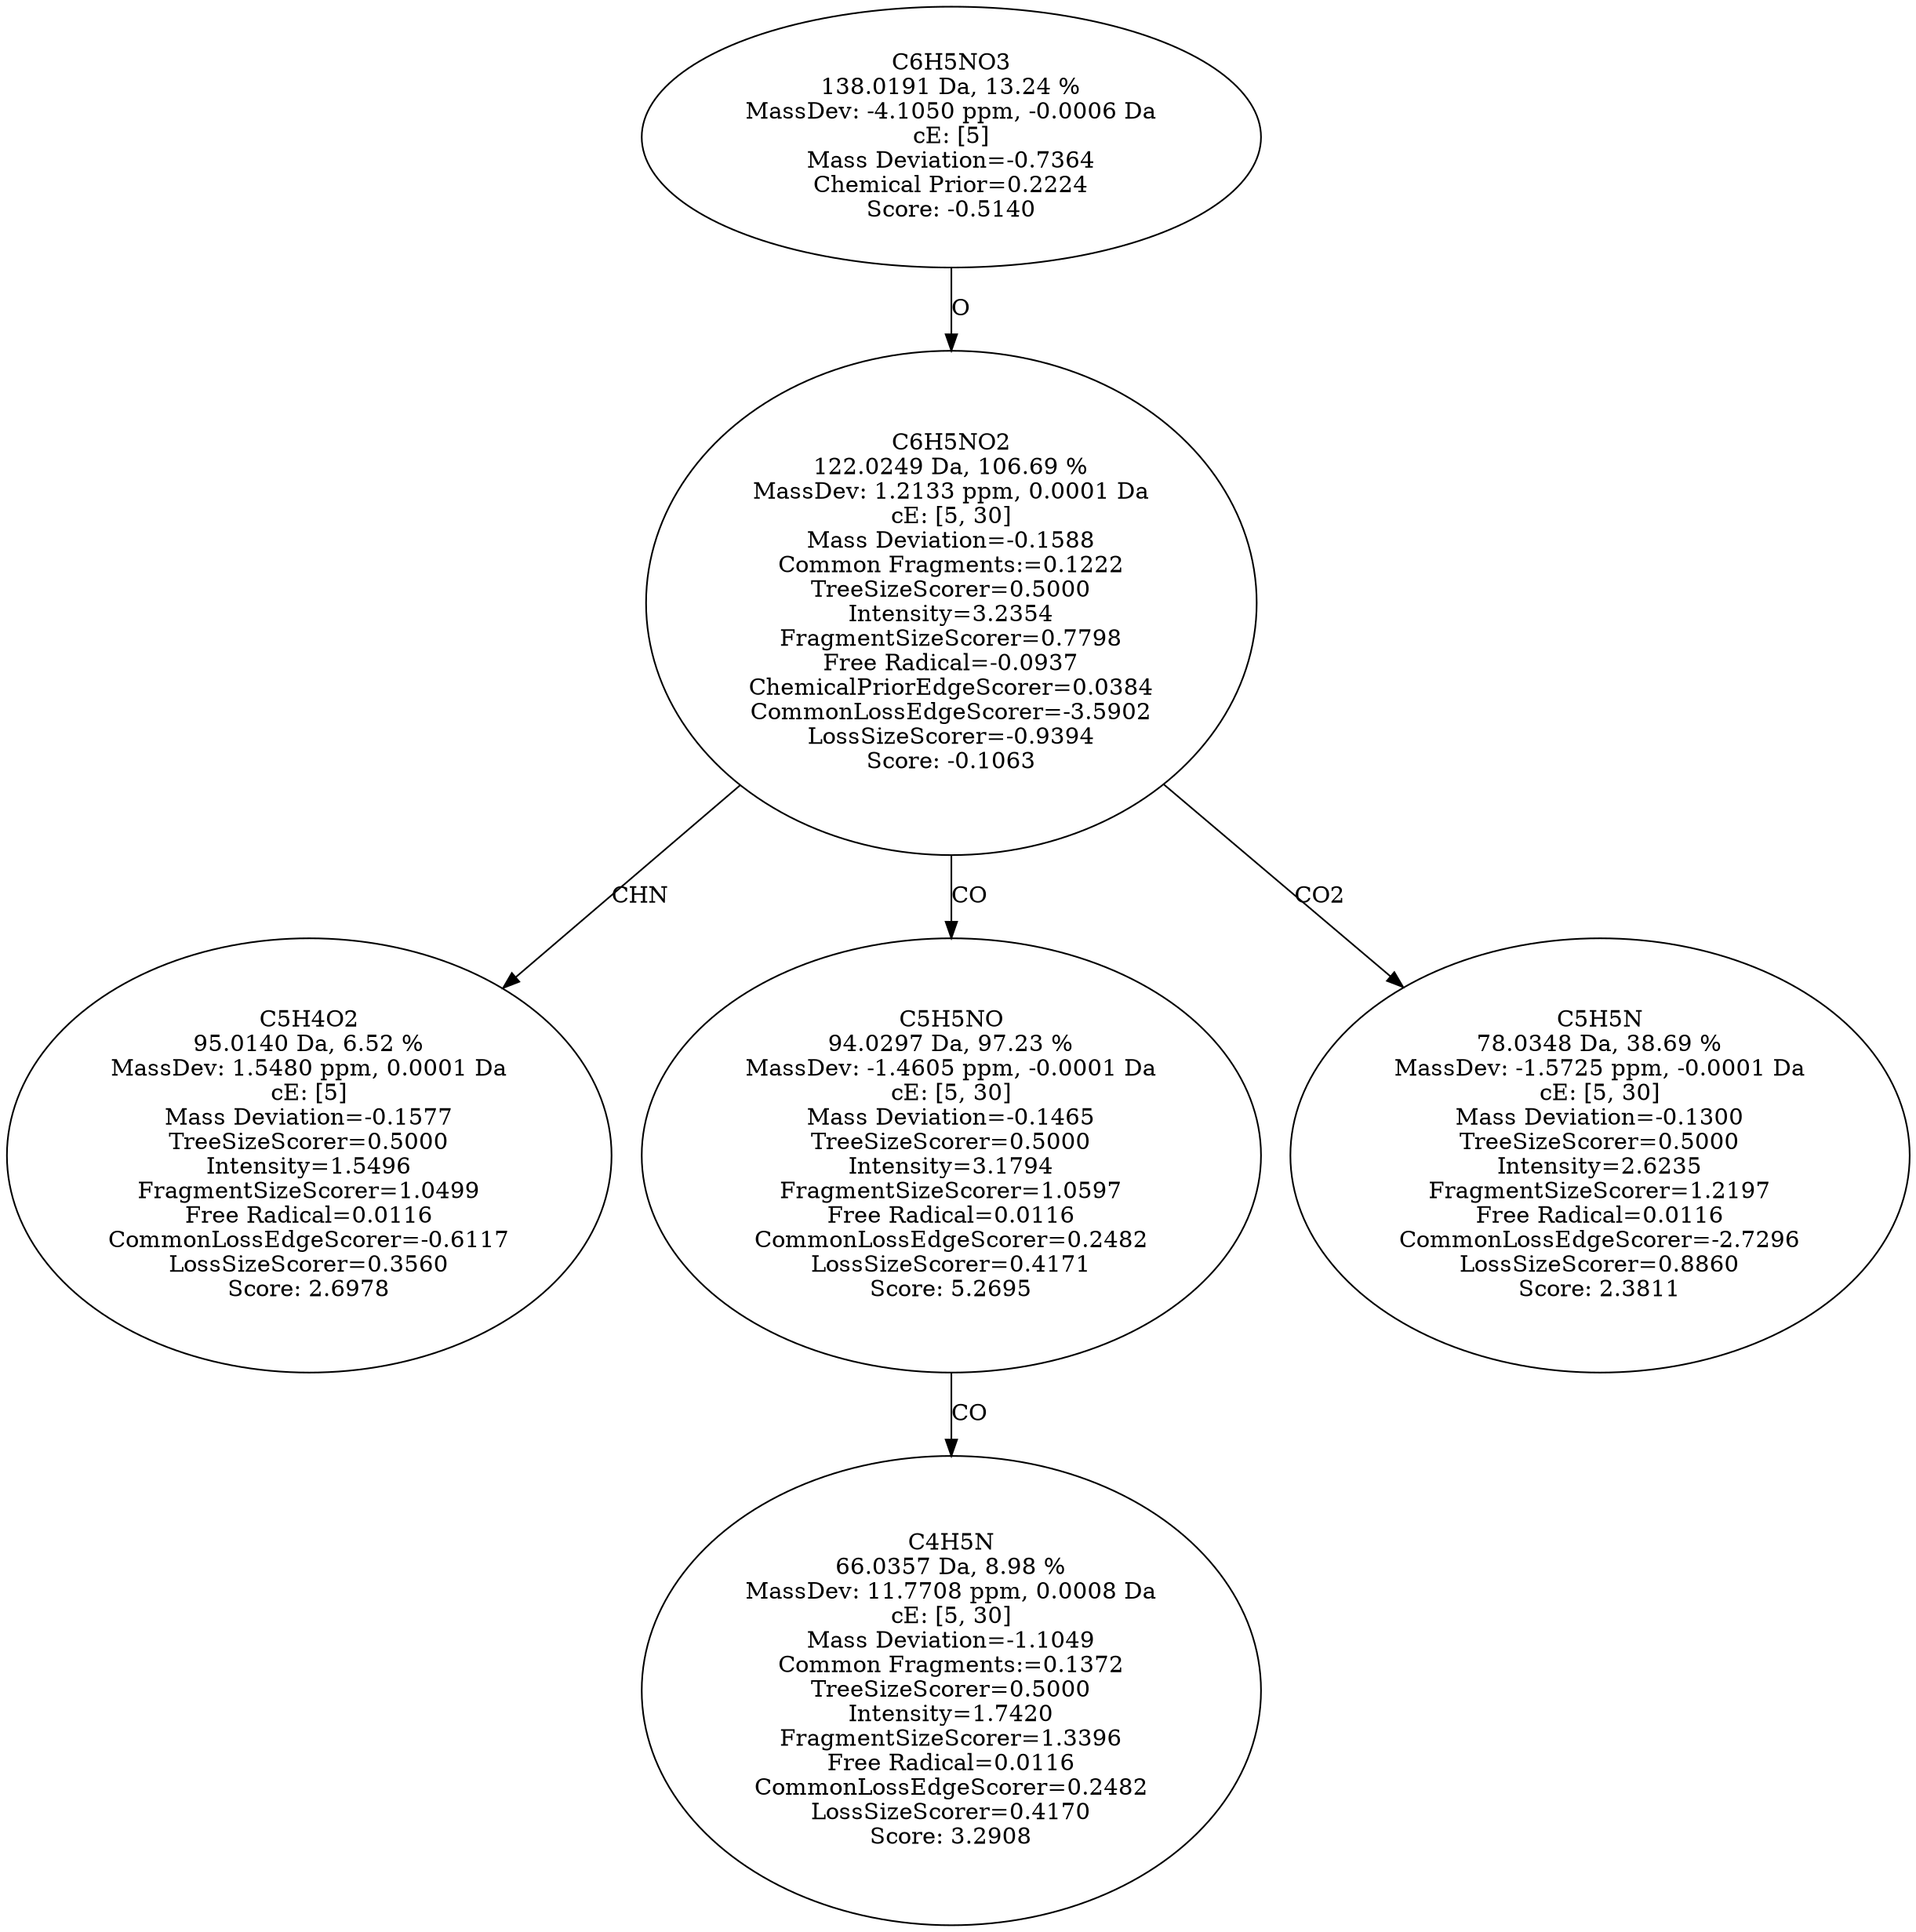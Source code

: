 strict digraph {
v1 [label="C5H4O2\n95.0140 Da, 6.52 %\nMassDev: 1.5480 ppm, 0.0001 Da\ncE: [5]\nMass Deviation=-0.1577\nTreeSizeScorer=0.5000\nIntensity=1.5496\nFragmentSizeScorer=1.0499\nFree Radical=0.0116\nCommonLossEdgeScorer=-0.6117\nLossSizeScorer=0.3560\nScore: 2.6978"];
v2 [label="C4H5N\n66.0357 Da, 8.98 %\nMassDev: 11.7708 ppm, 0.0008 Da\ncE: [5, 30]\nMass Deviation=-1.1049\nCommon Fragments:=0.1372\nTreeSizeScorer=0.5000\nIntensity=1.7420\nFragmentSizeScorer=1.3396\nFree Radical=0.0116\nCommonLossEdgeScorer=0.2482\nLossSizeScorer=0.4170\nScore: 3.2908"];
v3 [label="C5H5NO\n94.0297 Da, 97.23 %\nMassDev: -1.4605 ppm, -0.0001 Da\ncE: [5, 30]\nMass Deviation=-0.1465\nTreeSizeScorer=0.5000\nIntensity=3.1794\nFragmentSizeScorer=1.0597\nFree Radical=0.0116\nCommonLossEdgeScorer=0.2482\nLossSizeScorer=0.4171\nScore: 5.2695"];
v4 [label="C5H5N\n78.0348 Da, 38.69 %\nMassDev: -1.5725 ppm, -0.0001 Da\ncE: [5, 30]\nMass Deviation=-0.1300\nTreeSizeScorer=0.5000\nIntensity=2.6235\nFragmentSizeScorer=1.2197\nFree Radical=0.0116\nCommonLossEdgeScorer=-2.7296\nLossSizeScorer=0.8860\nScore: 2.3811"];
v5 [label="C6H5NO2\n122.0249 Da, 106.69 %\nMassDev: 1.2133 ppm, 0.0001 Da\ncE: [5, 30]\nMass Deviation=-0.1588\nCommon Fragments:=0.1222\nTreeSizeScorer=0.5000\nIntensity=3.2354\nFragmentSizeScorer=0.7798\nFree Radical=-0.0937\nChemicalPriorEdgeScorer=0.0384\nCommonLossEdgeScorer=-3.5902\nLossSizeScorer=-0.9394\nScore: -0.1063"];
v6 [label="C6H5NO3\n138.0191 Da, 13.24 %\nMassDev: -4.1050 ppm, -0.0006 Da\ncE: [5]\nMass Deviation=-0.7364\nChemical Prior=0.2224\nScore: -0.5140"];
v5 -> v1 [label="CHN"];
v3 -> v2 [label="CO"];
v5 -> v3 [label="CO"];
v5 -> v4 [label="CO2"];
v6 -> v5 [label="O"];
}
